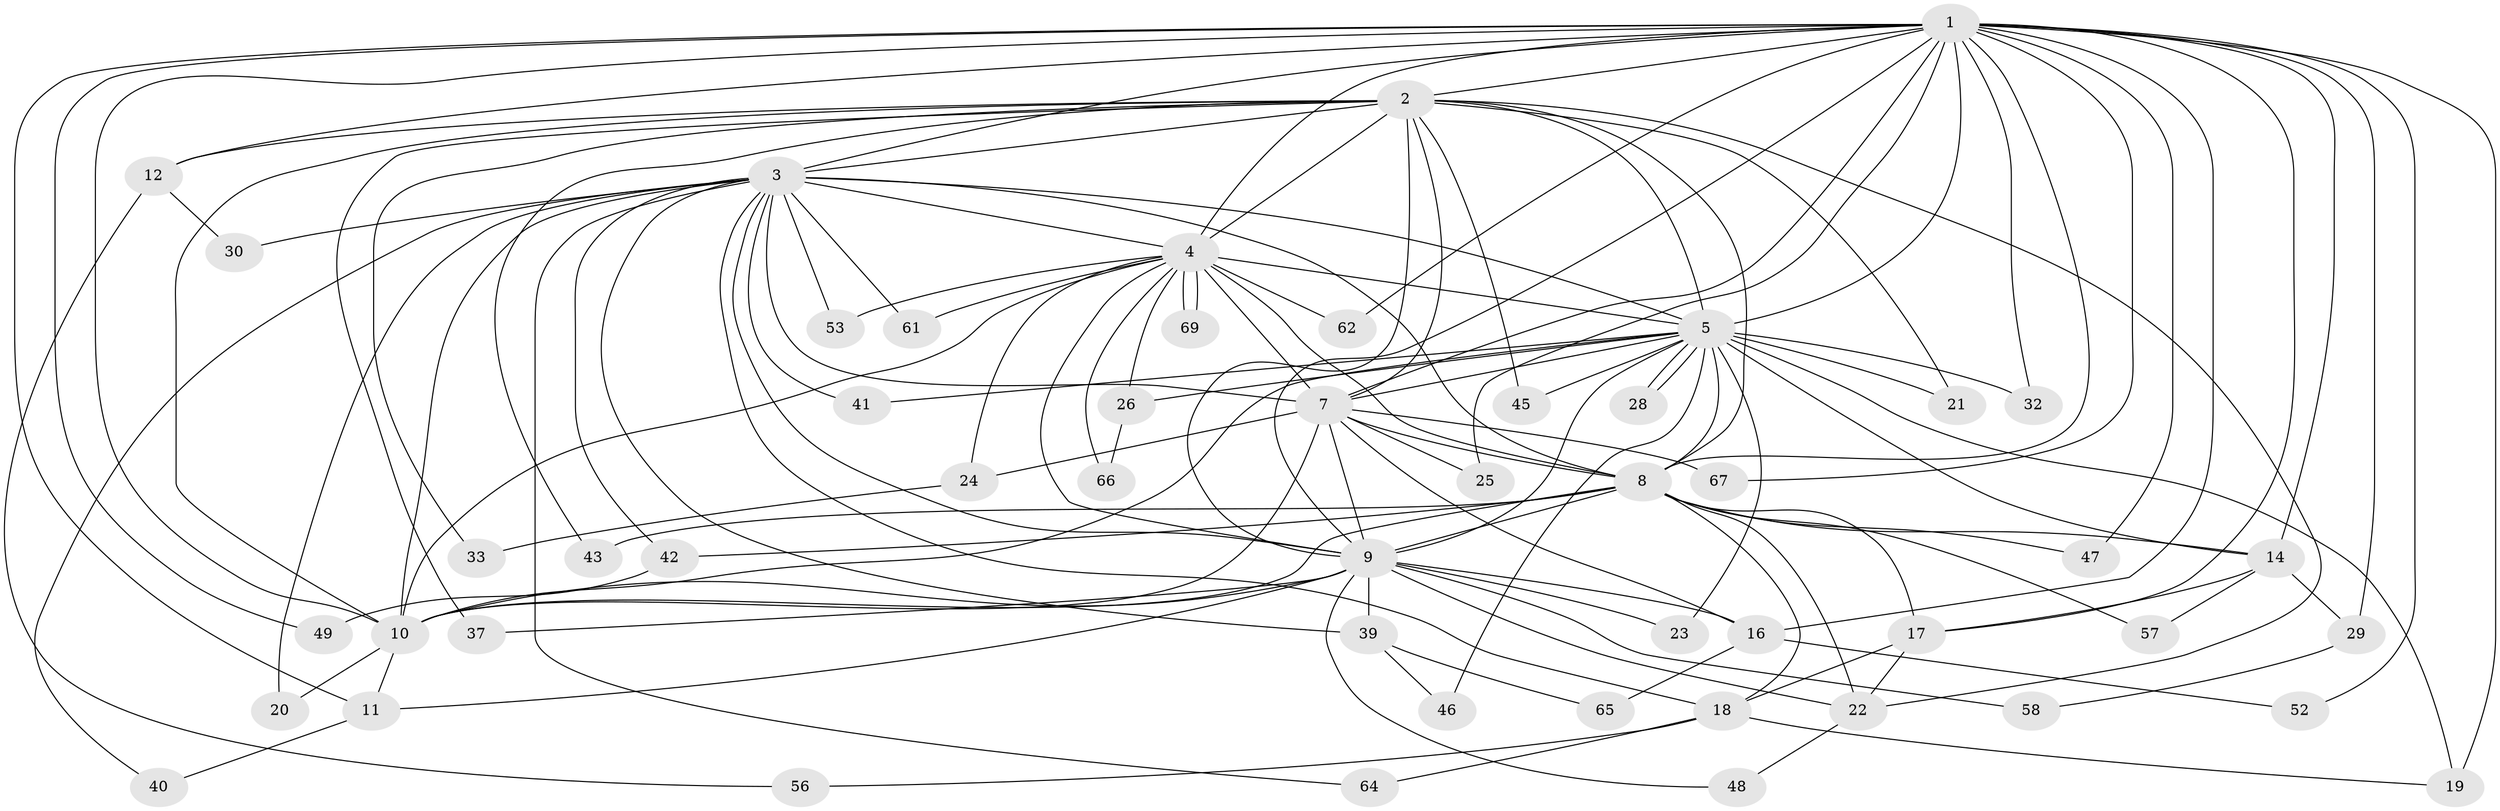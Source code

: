 // original degree distribution, {24: 0.014492753623188406, 11: 0.014492753623188406, 20: 0.014492753623188406, 16: 0.028985507246376812, 23: 0.014492753623188406, 14: 0.014492753623188406, 17: 0.014492753623188406, 19: 0.014492753623188406, 13: 0.014492753623188406, 4: 0.07246376811594203, 6: 0.028985507246376812, 3: 0.11594202898550725, 5: 0.043478260869565216, 2: 0.5942028985507246}
// Generated by graph-tools (version 1.1) at 2025/11/02/27/25 16:11:04]
// undirected, 51 vertices, 128 edges
graph export_dot {
graph [start="1"]
  node [color=gray90,style=filled];
  1 [super="+31"];
  2 [super="+6"];
  3 [super="+27"];
  4 [super="+60"];
  5 [super="+13"];
  7 [super="+36"];
  8 [super="+63"];
  9 [super="+51"];
  10 [super="+38"];
  11 [super="+55"];
  12 [super="+44"];
  14 [super="+15"];
  16 [super="+35"];
  17 [super="+68"];
  18 [super="+50"];
  19 [super="+59"];
  20;
  21;
  22 [super="+34"];
  23 [super="+54"];
  24;
  25;
  26;
  28;
  29;
  30;
  32;
  33;
  37;
  39;
  40;
  41;
  42;
  43;
  45;
  46;
  47;
  48;
  49;
  52;
  53;
  56;
  57;
  58;
  61;
  62;
  64;
  65;
  66;
  67;
  69;
  1 -- 2 [weight=2];
  1 -- 3;
  1 -- 4;
  1 -- 5 [weight=2];
  1 -- 7;
  1 -- 8;
  1 -- 9;
  1 -- 10;
  1 -- 11;
  1 -- 12;
  1 -- 16;
  1 -- 17;
  1 -- 25;
  1 -- 29;
  1 -- 32;
  1 -- 47;
  1 -- 49;
  1 -- 52;
  1 -- 62;
  1 -- 67;
  1 -- 19;
  1 -- 14;
  2 -- 3 [weight=3];
  2 -- 4 [weight=2];
  2 -- 5 [weight=2];
  2 -- 7 [weight=2];
  2 -- 8 [weight=2];
  2 -- 9 [weight=3];
  2 -- 10 [weight=2];
  2 -- 21;
  2 -- 43;
  2 -- 33;
  2 -- 37;
  2 -- 12;
  2 -- 45;
  2 -- 22;
  3 -- 4;
  3 -- 5 [weight=2];
  3 -- 7;
  3 -- 8;
  3 -- 9;
  3 -- 10;
  3 -- 18;
  3 -- 20;
  3 -- 30;
  3 -- 39;
  3 -- 40;
  3 -- 41;
  3 -- 53;
  3 -- 61;
  3 -- 64;
  3 -- 42;
  4 -- 5 [weight=2];
  4 -- 7;
  4 -- 8;
  4 -- 9;
  4 -- 10;
  4 -- 24;
  4 -- 26;
  4 -- 53;
  4 -- 66;
  4 -- 69;
  4 -- 69;
  4 -- 61;
  4 -- 62;
  5 -- 7;
  5 -- 8;
  5 -- 9;
  5 -- 10;
  5 -- 14;
  5 -- 19;
  5 -- 21;
  5 -- 23 [weight=2];
  5 -- 26;
  5 -- 28;
  5 -- 28;
  5 -- 32;
  5 -- 41;
  5 -- 46;
  5 -- 45;
  7 -- 8;
  7 -- 9 [weight=2];
  7 -- 10;
  7 -- 16;
  7 -- 24;
  7 -- 25;
  7 -- 67;
  8 -- 9;
  8 -- 10;
  8 -- 14;
  8 -- 18;
  8 -- 22;
  8 -- 42;
  8 -- 43;
  8 -- 47;
  8 -- 57;
  8 -- 17;
  9 -- 10;
  9 -- 11;
  9 -- 22;
  9 -- 23;
  9 -- 37;
  9 -- 39;
  9 -- 48;
  9 -- 58;
  9 -- 16;
  10 -- 20;
  10 -- 11;
  11 -- 40;
  12 -- 30;
  12 -- 56;
  14 -- 29;
  14 -- 57;
  14 -- 17;
  16 -- 52;
  16 -- 65;
  17 -- 18;
  17 -- 22;
  18 -- 19;
  18 -- 56;
  18 -- 64;
  22 -- 48;
  24 -- 33;
  26 -- 66;
  29 -- 58;
  39 -- 46;
  39 -- 65;
  42 -- 49;
}
